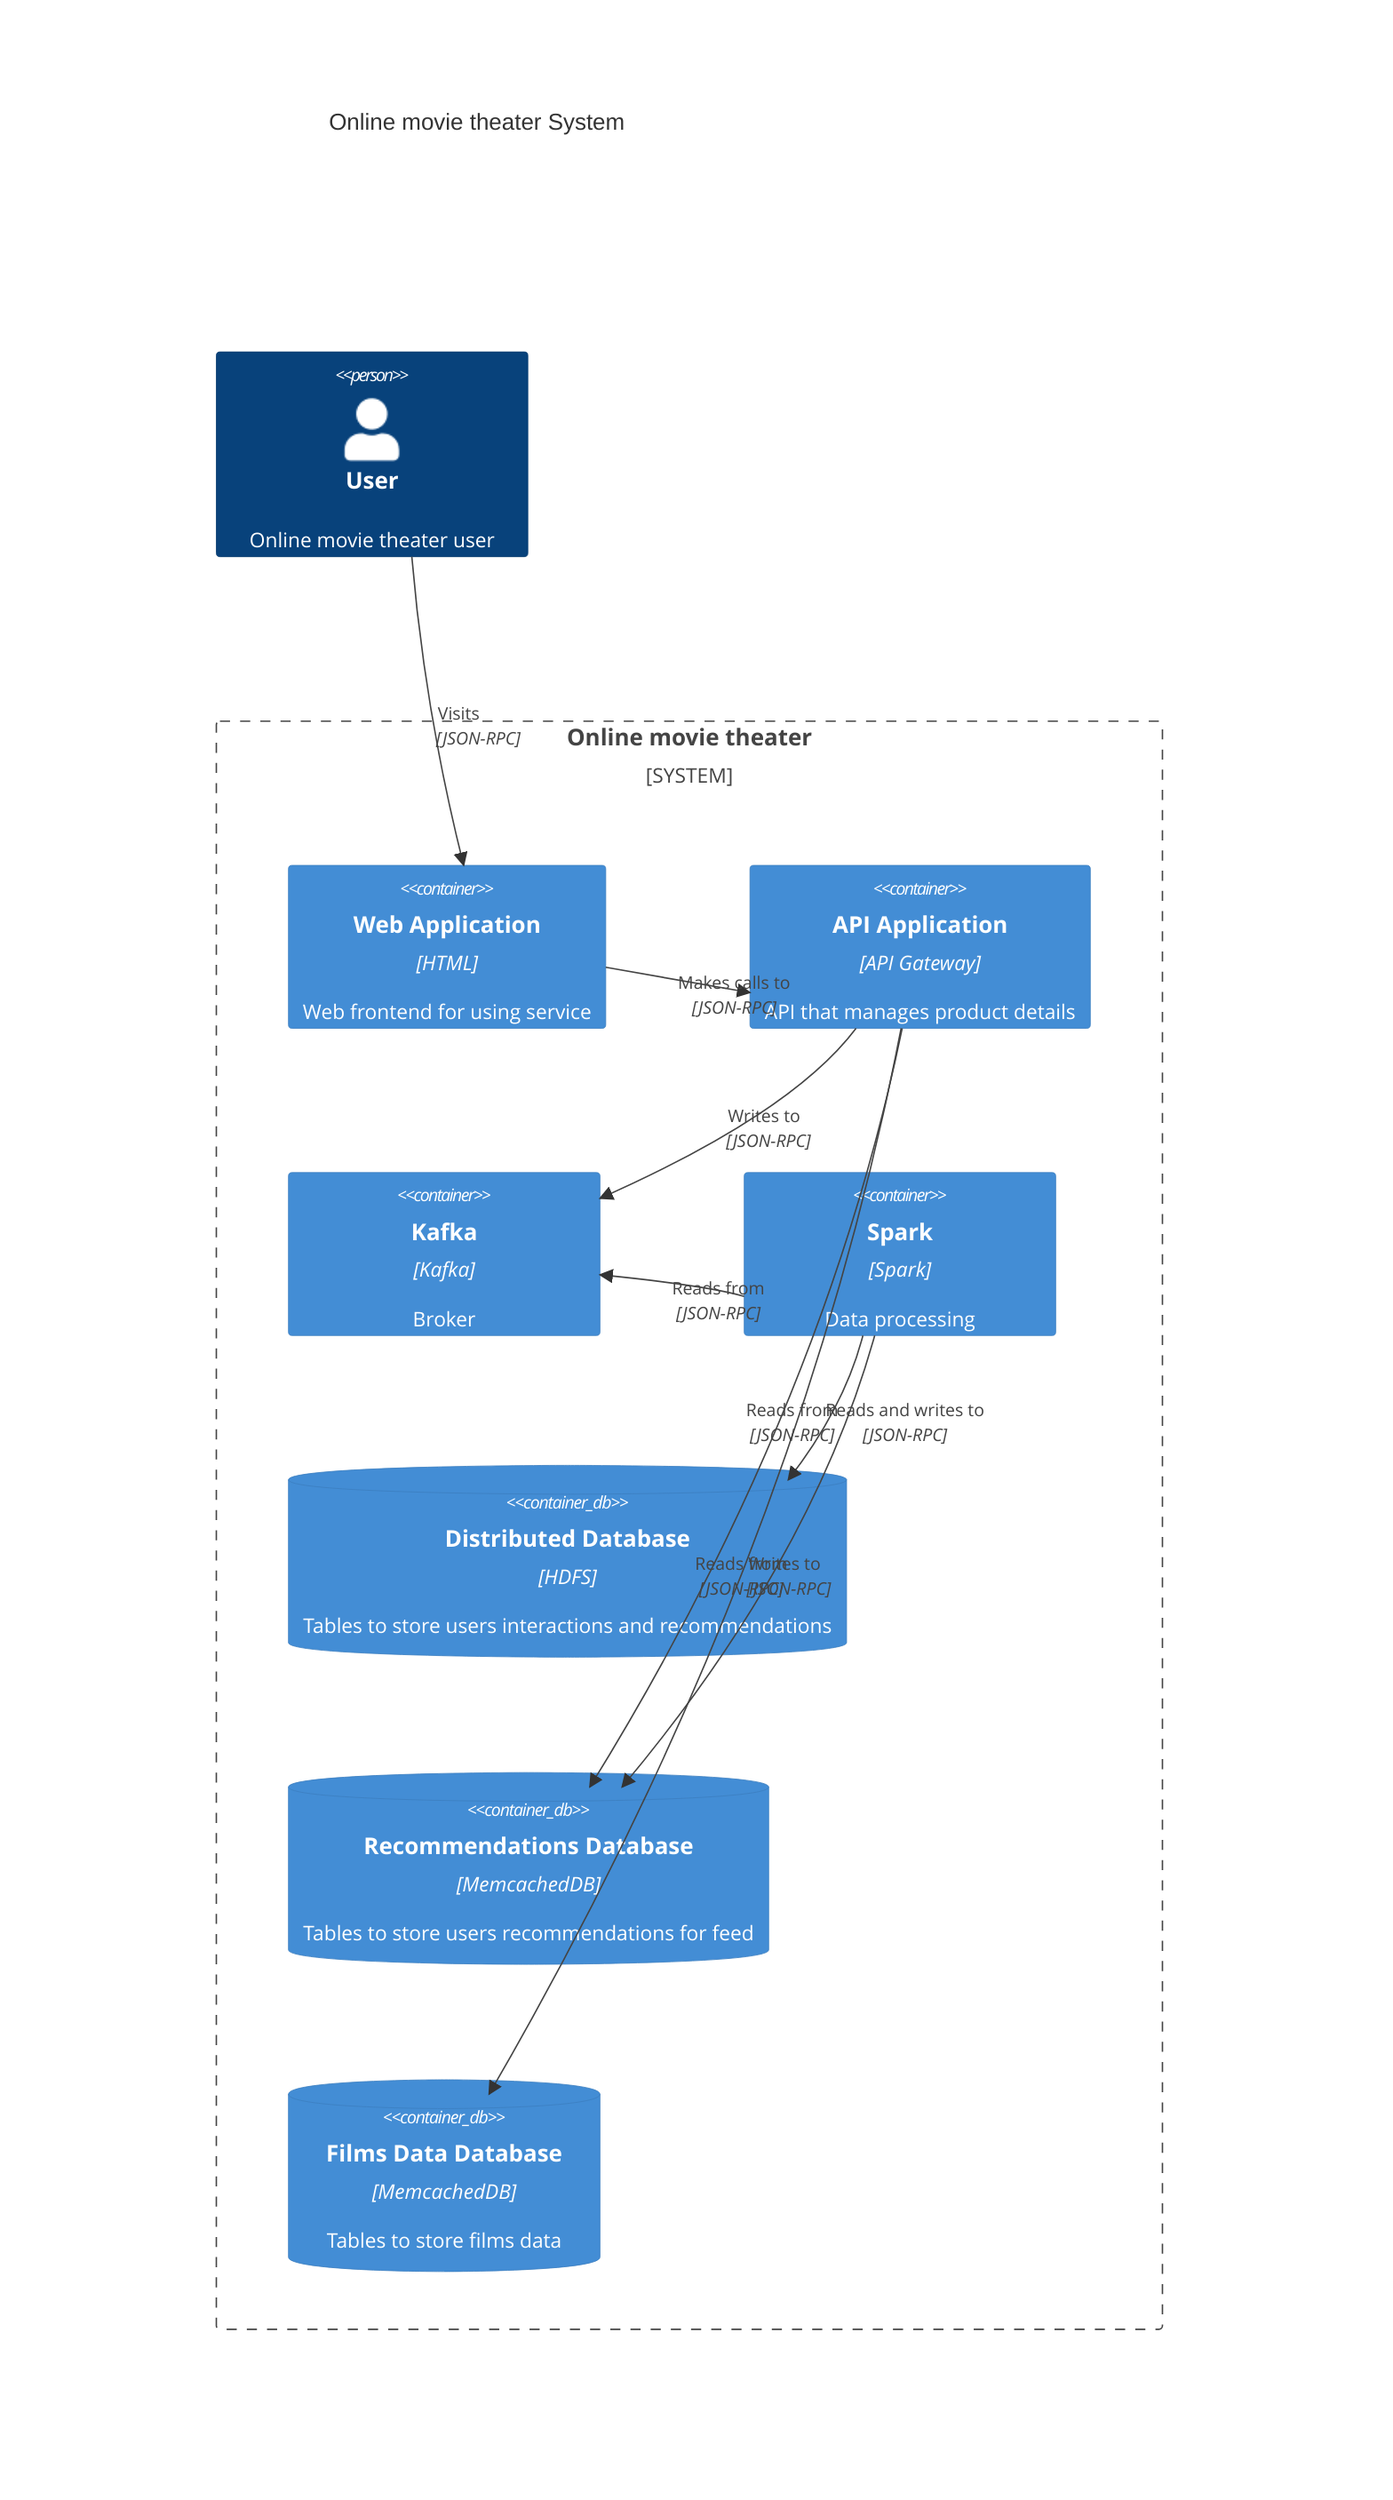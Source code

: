 C4Context
    accTitle: Online movie theater System
    accDescr: Containers

    Person(user, "User", "Online movie theater user")

    System_Boundary(webApp, "Online movie theater", "Allows users to scroll their feed, view and interact with films") {
        Container(webApp, "Web Application", "HTML", "Web frontend for using service")
        Container(api, "API Application", "API Gateway", "API that manages product details")
        Container(kafka, "Kafka", "Kafka", "Broker")
        Container(spark, "Spark", "Spark", "Data processing")
        ContainerDb(hdfs, "Distributed Database", "HDFS", "Tables to store users interactions and recommendations")
        ContainerDb(rmc, "Recommendations Database", "MemcachedDB", "Tables to store users recommendations for feed")
        ContainerDb(fmc, "Films Data Database", "MemcachedDB", "Tables to store films data")
        Rel(webApp, api, "Makes calls to", "JSON-RPC")
        Rel(api, rmc, "Reads from", "JSON-RPC")
        Rel(api, fmc, "Reads from", "JSON-RPC")
        Rel(api, kafka, "Writes to", "JSON-RPC")
        Rel(spark, kafka, "Reads from", "JSON-RPC")
        Rel(spark, hdfs, "Reads and writes to", "JSON-RPC")
        Rel(spark, rmc, "Writes to", "JSON-RPC")
    }

    Rel(user, webApp, "Visits", "JSON-RPC")